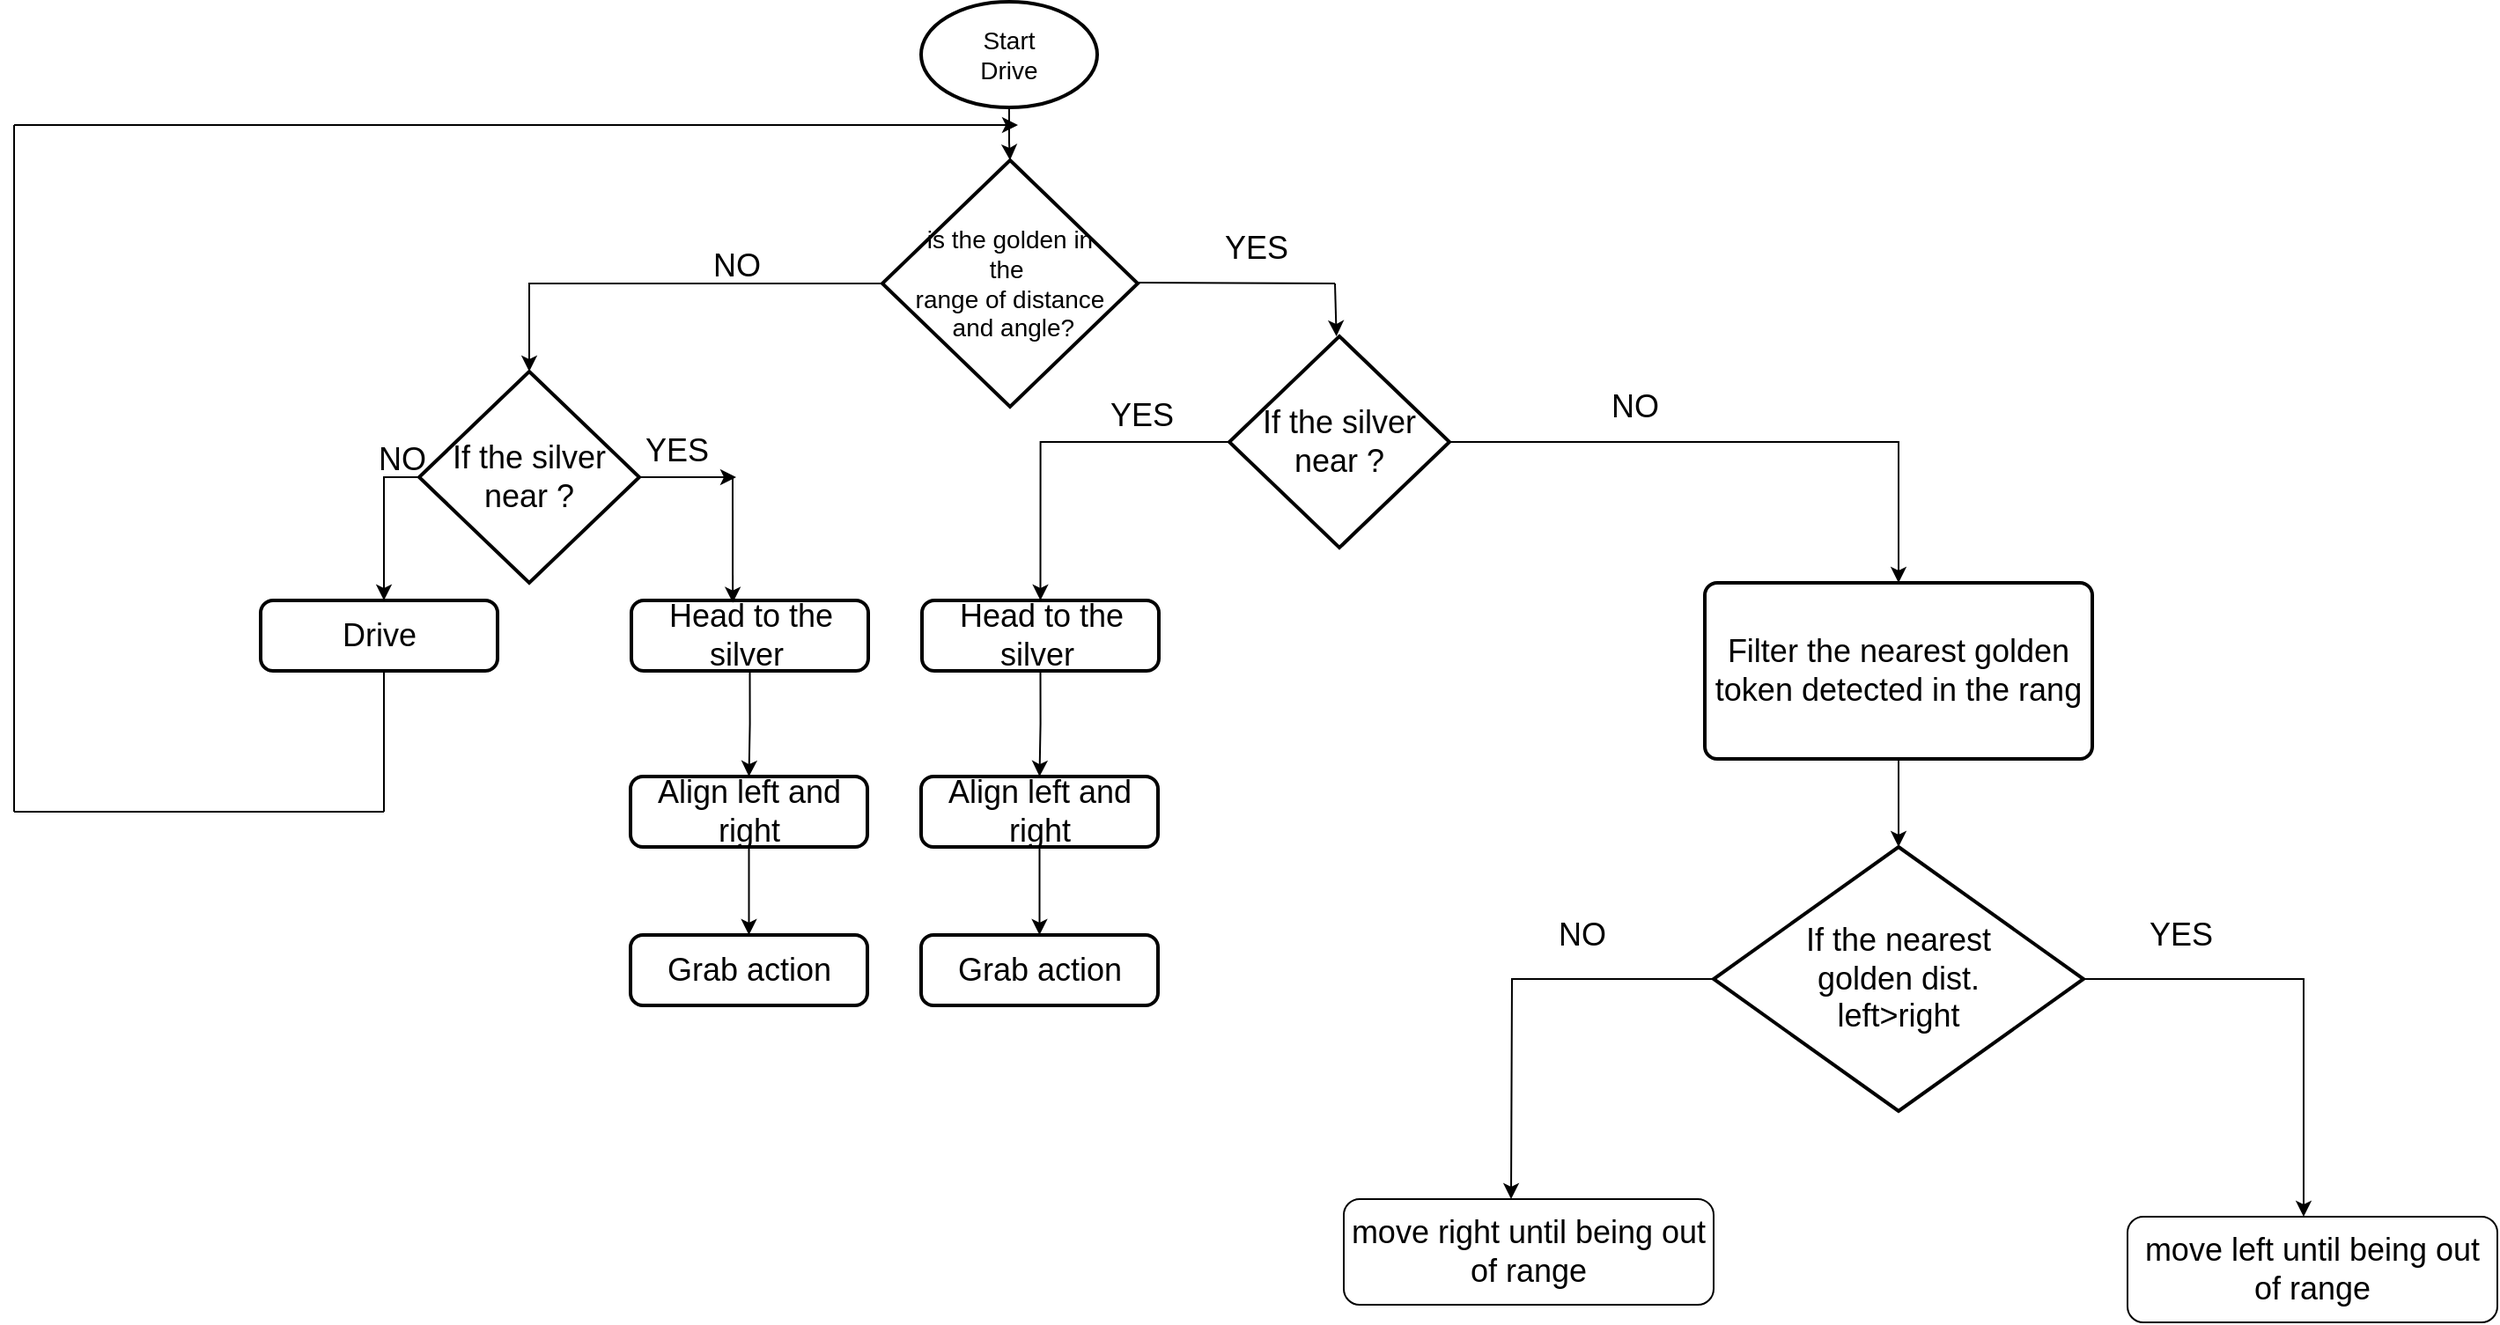 <mxfile version="15.7.3" type="github">
  <diagram id="2IcoOhurChXCMeqDqQPT" name="Page-1">
    <mxGraphModel dx="2746" dy="932" grid="1" gridSize="10" guides="1" tooltips="1" connect="1" arrows="1" fold="1" page="1" pageScale="1" pageWidth="850" pageHeight="1100" math="0" shadow="0">
      <root>
        <mxCell id="0" />
        <mxCell id="1" parent="0" />
        <mxCell id="OnO2KZw0QtRSp7MpEYTN-207" style="edgeStyle=orthogonalEdgeStyle;rounded=0;orthogonalLoop=1;jettySize=auto;html=1;entryX=0.5;entryY=0;entryDx=0;entryDy=0;entryPerimeter=0;fontSize=18;" edge="1" parent="1" source="OnO2KZw0QtRSp7MpEYTN-1" target="OnO2KZw0QtRSp7MpEYTN-2">
          <mxGeometry relative="1" as="geometry" />
        </mxCell>
        <mxCell id="OnO2KZw0QtRSp7MpEYTN-1" value="&lt;font style=&quot;font-size: 14px&quot;&gt;Start&lt;br&gt;Drive&lt;/font&gt;" style="strokeWidth=2;html=1;shape=mxgraph.flowchart.start_1;whiteSpace=wrap;" vertex="1" parent="1">
          <mxGeometry x="375" y="20" width="100" height="60" as="geometry" />
        </mxCell>
        <mxCell id="OnO2KZw0QtRSp7MpEYTN-210" style="edgeStyle=orthogonalEdgeStyle;rounded=0;orthogonalLoop=1;jettySize=auto;html=1;exitX=0;exitY=0.5;exitDx=0;exitDy=0;exitPerimeter=0;entryX=0.5;entryY=0;entryDx=0;entryDy=0;entryPerimeter=0;fontSize=18;" edge="1" parent="1" source="OnO2KZw0QtRSp7MpEYTN-2" target="OnO2KZw0QtRSp7MpEYTN-191">
          <mxGeometry relative="1" as="geometry" />
        </mxCell>
        <mxCell id="OnO2KZw0QtRSp7MpEYTN-2" value="&lt;font style=&quot;font-size: 14px&quot;&gt;is the golden in&lt;br&gt;the&amp;nbsp;&lt;br&gt;range of distance&lt;br&gt;&amp;nbsp;and angle?&lt;/font&gt;" style="strokeWidth=2;html=1;shape=mxgraph.flowchart.decision;whiteSpace=wrap;" vertex="1" parent="1">
          <mxGeometry x="353" y="110" width="145" height="140" as="geometry" />
        </mxCell>
        <mxCell id="OnO2KZw0QtRSp7MpEYTN-3" value="" style="endArrow=classic;html=1;rounded=0;" edge="1" parent="1" target="OnO2KZw0QtRSp7MpEYTN-6">
          <mxGeometry width="50" height="50" relative="1" as="geometry">
            <mxPoint x="610" y="180" as="sourcePoint" />
            <mxPoint x="740" y="200" as="targetPoint" />
          </mxGeometry>
        </mxCell>
        <mxCell id="OnO2KZw0QtRSp7MpEYTN-4" value="" style="endArrow=none;html=1;rounded=0;" edge="1" parent="1">
          <mxGeometry width="50" height="50" relative="1" as="geometry">
            <mxPoint x="498" y="179.5" as="sourcePoint" />
            <mxPoint x="610" y="180" as="targetPoint" />
          </mxGeometry>
        </mxCell>
        <mxCell id="OnO2KZw0QtRSp7MpEYTN-5" value="&lt;font style=&quot;font-size: 18px&quot;&gt;YES&lt;/font&gt;" style="text;html=1;align=center;verticalAlign=middle;resizable=0;points=[];autosize=1;strokeColor=none;fillColor=none;" vertex="1" parent="1">
          <mxGeometry x="540" y="150" width="50" height="20" as="geometry" />
        </mxCell>
        <mxCell id="OnO2KZw0QtRSp7MpEYTN-171" style="edgeStyle=orthogonalEdgeStyle;rounded=0;orthogonalLoop=1;jettySize=auto;html=1;exitX=1;exitY=0.5;exitDx=0;exitDy=0;exitPerimeter=0;entryX=0.5;entryY=0;entryDx=0;entryDy=0;fontSize=14;" edge="1" parent="1" source="OnO2KZw0QtRSp7MpEYTN-6" target="OnO2KZw0QtRSp7MpEYTN-169">
          <mxGeometry relative="1" as="geometry" />
        </mxCell>
        <mxCell id="OnO2KZw0QtRSp7MpEYTN-185" style="edgeStyle=orthogonalEdgeStyle;rounded=0;orthogonalLoop=1;jettySize=auto;html=1;exitX=0;exitY=0.5;exitDx=0;exitDy=0;exitPerimeter=0;entryX=0.5;entryY=0;entryDx=0;entryDy=0;fontSize=18;" edge="1" parent="1" source="OnO2KZw0QtRSp7MpEYTN-6" target="OnO2KZw0QtRSp7MpEYTN-184">
          <mxGeometry relative="1" as="geometry" />
        </mxCell>
        <mxCell id="OnO2KZw0QtRSp7MpEYTN-6" value="&lt;font style=&quot;font-size: 18px&quot;&gt;If the silver near ?&lt;/font&gt;" style="strokeWidth=2;html=1;shape=mxgraph.flowchart.decision;whiteSpace=wrap;" vertex="1" parent="1">
          <mxGeometry x="550" y="210" width="125" height="120" as="geometry" />
        </mxCell>
        <mxCell id="OnO2KZw0QtRSp7MpEYTN-167" value="&lt;font style=&quot;font-size: 18px&quot;&gt;NO&lt;/font&gt;" style="text;html=1;align=center;verticalAlign=middle;resizable=0;points=[];autosize=1;strokeColor=none;fillColor=none;fontSize=14;" vertex="1" parent="1">
          <mxGeometry x="760" y="240" width="40" height="20" as="geometry" />
        </mxCell>
        <mxCell id="OnO2KZw0QtRSp7MpEYTN-175" style="edgeStyle=orthogonalEdgeStyle;rounded=0;orthogonalLoop=1;jettySize=auto;html=1;exitX=0.5;exitY=1;exitDx=0;exitDy=0;entryX=0.5;entryY=0;entryDx=0;entryDy=0;entryPerimeter=0;fontSize=18;" edge="1" parent="1" source="OnO2KZw0QtRSp7MpEYTN-169" target="OnO2KZw0QtRSp7MpEYTN-172">
          <mxGeometry relative="1" as="geometry" />
        </mxCell>
        <mxCell id="OnO2KZw0QtRSp7MpEYTN-169" value="&lt;font style=&quot;font-size: 18px&quot;&gt;Filter the nearest golden token detected in the rang&lt;/font&gt;" style="rounded=1;whiteSpace=wrap;html=1;absoluteArcSize=1;arcSize=14;strokeWidth=2;fontSize=14;" vertex="1" parent="1">
          <mxGeometry x="820" y="350" width="220" height="100" as="geometry" />
        </mxCell>
        <mxCell id="OnO2KZw0QtRSp7MpEYTN-176" style="edgeStyle=orthogonalEdgeStyle;rounded=0;orthogonalLoop=1;jettySize=auto;html=1;fontSize=18;" edge="1" parent="1" source="OnO2KZw0QtRSp7MpEYTN-172">
          <mxGeometry relative="1" as="geometry">
            <mxPoint x="1160" y="710" as="targetPoint" />
            <Array as="points">
              <mxPoint x="1160" y="575" />
              <mxPoint x="1160" y="700" />
            </Array>
          </mxGeometry>
        </mxCell>
        <mxCell id="OnO2KZw0QtRSp7MpEYTN-180" style="edgeStyle=orthogonalEdgeStyle;rounded=0;orthogonalLoop=1;jettySize=auto;html=1;fontSize=18;" edge="1" parent="1" source="OnO2KZw0QtRSp7MpEYTN-172">
          <mxGeometry relative="1" as="geometry">
            <mxPoint x="710" y="700" as="targetPoint" />
          </mxGeometry>
        </mxCell>
        <mxCell id="OnO2KZw0QtRSp7MpEYTN-172" value="&lt;font style=&quot;font-size: 18px&quot;&gt;If the nearest&lt;br&gt;golden dist.&lt;br&gt;left&amp;gt;right&lt;/font&gt;" style="strokeWidth=2;html=1;shape=mxgraph.flowchart.decision;whiteSpace=wrap;fontSize=14;" vertex="1" parent="1">
          <mxGeometry x="825" y="500" width="210" height="150" as="geometry" />
        </mxCell>
        <mxCell id="OnO2KZw0QtRSp7MpEYTN-177" value="move left until being out of range" style="rounded=1;whiteSpace=wrap;html=1;fontSize=18;" vertex="1" parent="1">
          <mxGeometry x="1060" y="710" width="210" height="60" as="geometry" />
        </mxCell>
        <mxCell id="OnO2KZw0QtRSp7MpEYTN-178" value="move right until being out of range" style="rounded=1;whiteSpace=wrap;html=1;fontSize=18;" vertex="1" parent="1">
          <mxGeometry x="615" y="700" width="210" height="60" as="geometry" />
        </mxCell>
        <mxCell id="OnO2KZw0QtRSp7MpEYTN-181" value="YES" style="text;html=1;align=center;verticalAlign=middle;resizable=0;points=[];autosize=1;strokeColor=none;fillColor=none;fontSize=18;" vertex="1" parent="1">
          <mxGeometry x="1065" y="535" width="50" height="30" as="geometry" />
        </mxCell>
        <mxCell id="OnO2KZw0QtRSp7MpEYTN-182" value="NO" style="text;html=1;align=center;verticalAlign=middle;resizable=0;points=[];autosize=1;strokeColor=none;fillColor=none;fontSize=18;" vertex="1" parent="1">
          <mxGeometry x="730" y="535" width="40" height="30" as="geometry" />
        </mxCell>
        <mxCell id="OnO2KZw0QtRSp7MpEYTN-188" style="edgeStyle=orthogonalEdgeStyle;rounded=0;orthogonalLoop=1;jettySize=auto;html=1;exitX=0.5;exitY=1;exitDx=0;exitDy=0;entryX=0.5;entryY=0;entryDx=0;entryDy=0;fontSize=18;" edge="1" parent="1" source="OnO2KZw0QtRSp7MpEYTN-184" target="OnO2KZw0QtRSp7MpEYTN-186">
          <mxGeometry relative="1" as="geometry" />
        </mxCell>
        <mxCell id="OnO2KZw0QtRSp7MpEYTN-184" value="Head to the silver&amp;nbsp;" style="rounded=1;whiteSpace=wrap;html=1;absoluteArcSize=1;arcSize=14;strokeWidth=2;fontSize=18;" vertex="1" parent="1">
          <mxGeometry x="375.5" y="360" width="134.5" height="40" as="geometry" />
        </mxCell>
        <mxCell id="OnO2KZw0QtRSp7MpEYTN-189" style="edgeStyle=orthogonalEdgeStyle;rounded=0;orthogonalLoop=1;jettySize=auto;html=1;exitX=0.5;exitY=1;exitDx=0;exitDy=0;entryX=0.5;entryY=0;entryDx=0;entryDy=0;fontSize=18;" edge="1" parent="1" source="OnO2KZw0QtRSp7MpEYTN-186" target="OnO2KZw0QtRSp7MpEYTN-187">
          <mxGeometry relative="1" as="geometry" />
        </mxCell>
        <mxCell id="OnO2KZw0QtRSp7MpEYTN-186" value="Align left and right" style="rounded=1;whiteSpace=wrap;html=1;absoluteArcSize=1;arcSize=14;strokeWidth=2;fontSize=18;" vertex="1" parent="1">
          <mxGeometry x="375" y="460" width="134.5" height="40" as="geometry" />
        </mxCell>
        <mxCell id="OnO2KZw0QtRSp7MpEYTN-187" value="Grab action" style="rounded=1;whiteSpace=wrap;html=1;absoluteArcSize=1;arcSize=14;strokeWidth=2;fontSize=18;" vertex="1" parent="1">
          <mxGeometry x="375" y="550" width="134.5" height="40" as="geometry" />
        </mxCell>
        <mxCell id="OnO2KZw0QtRSp7MpEYTN-190" value="YES" style="text;html=1;align=center;verticalAlign=middle;resizable=0;points=[];autosize=1;strokeColor=none;fillColor=none;fontSize=18;" vertex="1" parent="1">
          <mxGeometry x="475" y="240" width="50" height="30" as="geometry" />
        </mxCell>
        <mxCell id="OnO2KZw0QtRSp7MpEYTN-200" style="edgeStyle=orthogonalEdgeStyle;rounded=0;orthogonalLoop=1;jettySize=auto;html=1;fontSize=18;" edge="1" parent="1" source="OnO2KZw0QtRSp7MpEYTN-191">
          <mxGeometry relative="1" as="geometry">
            <mxPoint x="270" y="290" as="targetPoint" />
          </mxGeometry>
        </mxCell>
        <mxCell id="OnO2KZw0QtRSp7MpEYTN-203" style="edgeStyle=orthogonalEdgeStyle;rounded=0;orthogonalLoop=1;jettySize=auto;html=1;fontSize=18;" edge="1" parent="1" source="OnO2KZw0QtRSp7MpEYTN-191">
          <mxGeometry relative="1" as="geometry">
            <mxPoint x="70" y="360" as="targetPoint" />
            <Array as="points">
              <mxPoint x="70" y="290" />
            </Array>
          </mxGeometry>
        </mxCell>
        <mxCell id="OnO2KZw0QtRSp7MpEYTN-191" value="&lt;font style=&quot;font-size: 18px&quot;&gt;If the silver near ?&lt;/font&gt;" style="strokeWidth=2;html=1;shape=mxgraph.flowchart.decision;whiteSpace=wrap;" vertex="1" parent="1">
          <mxGeometry x="90" y="230" width="125" height="120" as="geometry" />
        </mxCell>
        <mxCell id="OnO2KZw0QtRSp7MpEYTN-192" style="edgeStyle=orthogonalEdgeStyle;rounded=0;orthogonalLoop=1;jettySize=auto;html=1;exitX=0.5;exitY=1;exitDx=0;exitDy=0;entryX=0.5;entryY=0;entryDx=0;entryDy=0;fontSize=18;" edge="1" parent="1" source="OnO2KZw0QtRSp7MpEYTN-193" target="OnO2KZw0QtRSp7MpEYTN-195">
          <mxGeometry relative="1" as="geometry" />
        </mxCell>
        <mxCell id="OnO2KZw0QtRSp7MpEYTN-193" value="Head to the silver&amp;nbsp;" style="rounded=1;whiteSpace=wrap;html=1;absoluteArcSize=1;arcSize=14;strokeWidth=2;fontSize=18;" vertex="1" parent="1">
          <mxGeometry x="210.5" y="360" width="134.5" height="40" as="geometry" />
        </mxCell>
        <mxCell id="OnO2KZw0QtRSp7MpEYTN-194" style="edgeStyle=orthogonalEdgeStyle;rounded=0;orthogonalLoop=1;jettySize=auto;html=1;exitX=0.5;exitY=1;exitDx=0;exitDy=0;entryX=0.5;entryY=0;entryDx=0;entryDy=0;fontSize=18;" edge="1" parent="1" source="OnO2KZw0QtRSp7MpEYTN-195" target="OnO2KZw0QtRSp7MpEYTN-196">
          <mxGeometry relative="1" as="geometry" />
        </mxCell>
        <mxCell id="OnO2KZw0QtRSp7MpEYTN-195" value="Align left and right" style="rounded=1;whiteSpace=wrap;html=1;absoluteArcSize=1;arcSize=14;strokeWidth=2;fontSize=18;" vertex="1" parent="1">
          <mxGeometry x="210" y="460" width="134.5" height="40" as="geometry" />
        </mxCell>
        <mxCell id="OnO2KZw0QtRSp7MpEYTN-196" value="Grab action" style="rounded=1;whiteSpace=wrap;html=1;absoluteArcSize=1;arcSize=14;strokeWidth=2;fontSize=18;" vertex="1" parent="1">
          <mxGeometry x="210" y="550" width="134.5" height="40" as="geometry" />
        </mxCell>
        <mxCell id="OnO2KZw0QtRSp7MpEYTN-199" value="" style="endArrow=classic;html=1;rounded=0;fontSize=18;entryX=0.428;entryY=0.033;entryDx=0;entryDy=0;entryPerimeter=0;" edge="1" parent="1" target="OnO2KZw0QtRSp7MpEYTN-193">
          <mxGeometry width="50" height="50" relative="1" as="geometry">
            <mxPoint x="268" y="290" as="sourcePoint" />
            <mxPoint x="320" y="250" as="targetPoint" />
          </mxGeometry>
        </mxCell>
        <mxCell id="OnO2KZw0QtRSp7MpEYTN-201" value="YES" style="text;html=1;align=center;verticalAlign=middle;resizable=0;points=[];autosize=1;strokeColor=none;fillColor=none;fontSize=18;" vertex="1" parent="1">
          <mxGeometry x="210.5" y="260" width="50" height="30" as="geometry" />
        </mxCell>
        <mxCell id="OnO2KZw0QtRSp7MpEYTN-202" value="Drive" style="rounded=1;whiteSpace=wrap;html=1;absoluteArcSize=1;arcSize=14;strokeWidth=2;fontSize=18;" vertex="1" parent="1">
          <mxGeometry y="360" width="134.5" height="40" as="geometry" />
        </mxCell>
        <mxCell id="OnO2KZw0QtRSp7MpEYTN-205" value="" style="endArrow=none;html=1;rounded=0;fontSize=18;" edge="1" parent="1">
          <mxGeometry width="50" height="50" relative="1" as="geometry">
            <mxPoint x="70" y="480" as="sourcePoint" />
            <mxPoint x="70" y="400" as="targetPoint" />
          </mxGeometry>
        </mxCell>
        <mxCell id="OnO2KZw0QtRSp7MpEYTN-206" value="" style="endArrow=none;html=1;rounded=0;fontSize=18;" edge="1" parent="1">
          <mxGeometry width="50" height="50" relative="1" as="geometry">
            <mxPoint x="-140" y="480" as="sourcePoint" />
            <mxPoint x="70" y="480" as="targetPoint" />
          </mxGeometry>
        </mxCell>
        <mxCell id="OnO2KZw0QtRSp7MpEYTN-208" value="" style="endArrow=none;html=1;rounded=0;fontSize=18;" edge="1" parent="1">
          <mxGeometry width="50" height="50" relative="1" as="geometry">
            <mxPoint x="-140" y="480" as="sourcePoint" />
            <mxPoint x="-140" y="90" as="targetPoint" />
          </mxGeometry>
        </mxCell>
        <mxCell id="OnO2KZw0QtRSp7MpEYTN-209" value="" style="endArrow=classic;html=1;rounded=0;fontSize=18;" edge="1" parent="1">
          <mxGeometry width="50" height="50" relative="1" as="geometry">
            <mxPoint x="-140" y="90" as="sourcePoint" />
            <mxPoint x="430" y="90" as="targetPoint" />
          </mxGeometry>
        </mxCell>
        <mxCell id="OnO2KZw0QtRSp7MpEYTN-211" value="NO" style="text;html=1;align=center;verticalAlign=middle;resizable=0;points=[];autosize=1;strokeColor=none;fillColor=none;fontSize=18;" vertex="1" parent="1">
          <mxGeometry x="250" y="155" width="40" height="30" as="geometry" />
        </mxCell>
        <mxCell id="OnO2KZw0QtRSp7MpEYTN-212" value="NO" style="text;html=1;align=center;verticalAlign=middle;resizable=0;points=[];autosize=1;strokeColor=none;fillColor=none;fontSize=18;" vertex="1" parent="1">
          <mxGeometry x="60" y="265" width="40" height="30" as="geometry" />
        </mxCell>
      </root>
    </mxGraphModel>
  </diagram>
</mxfile>
